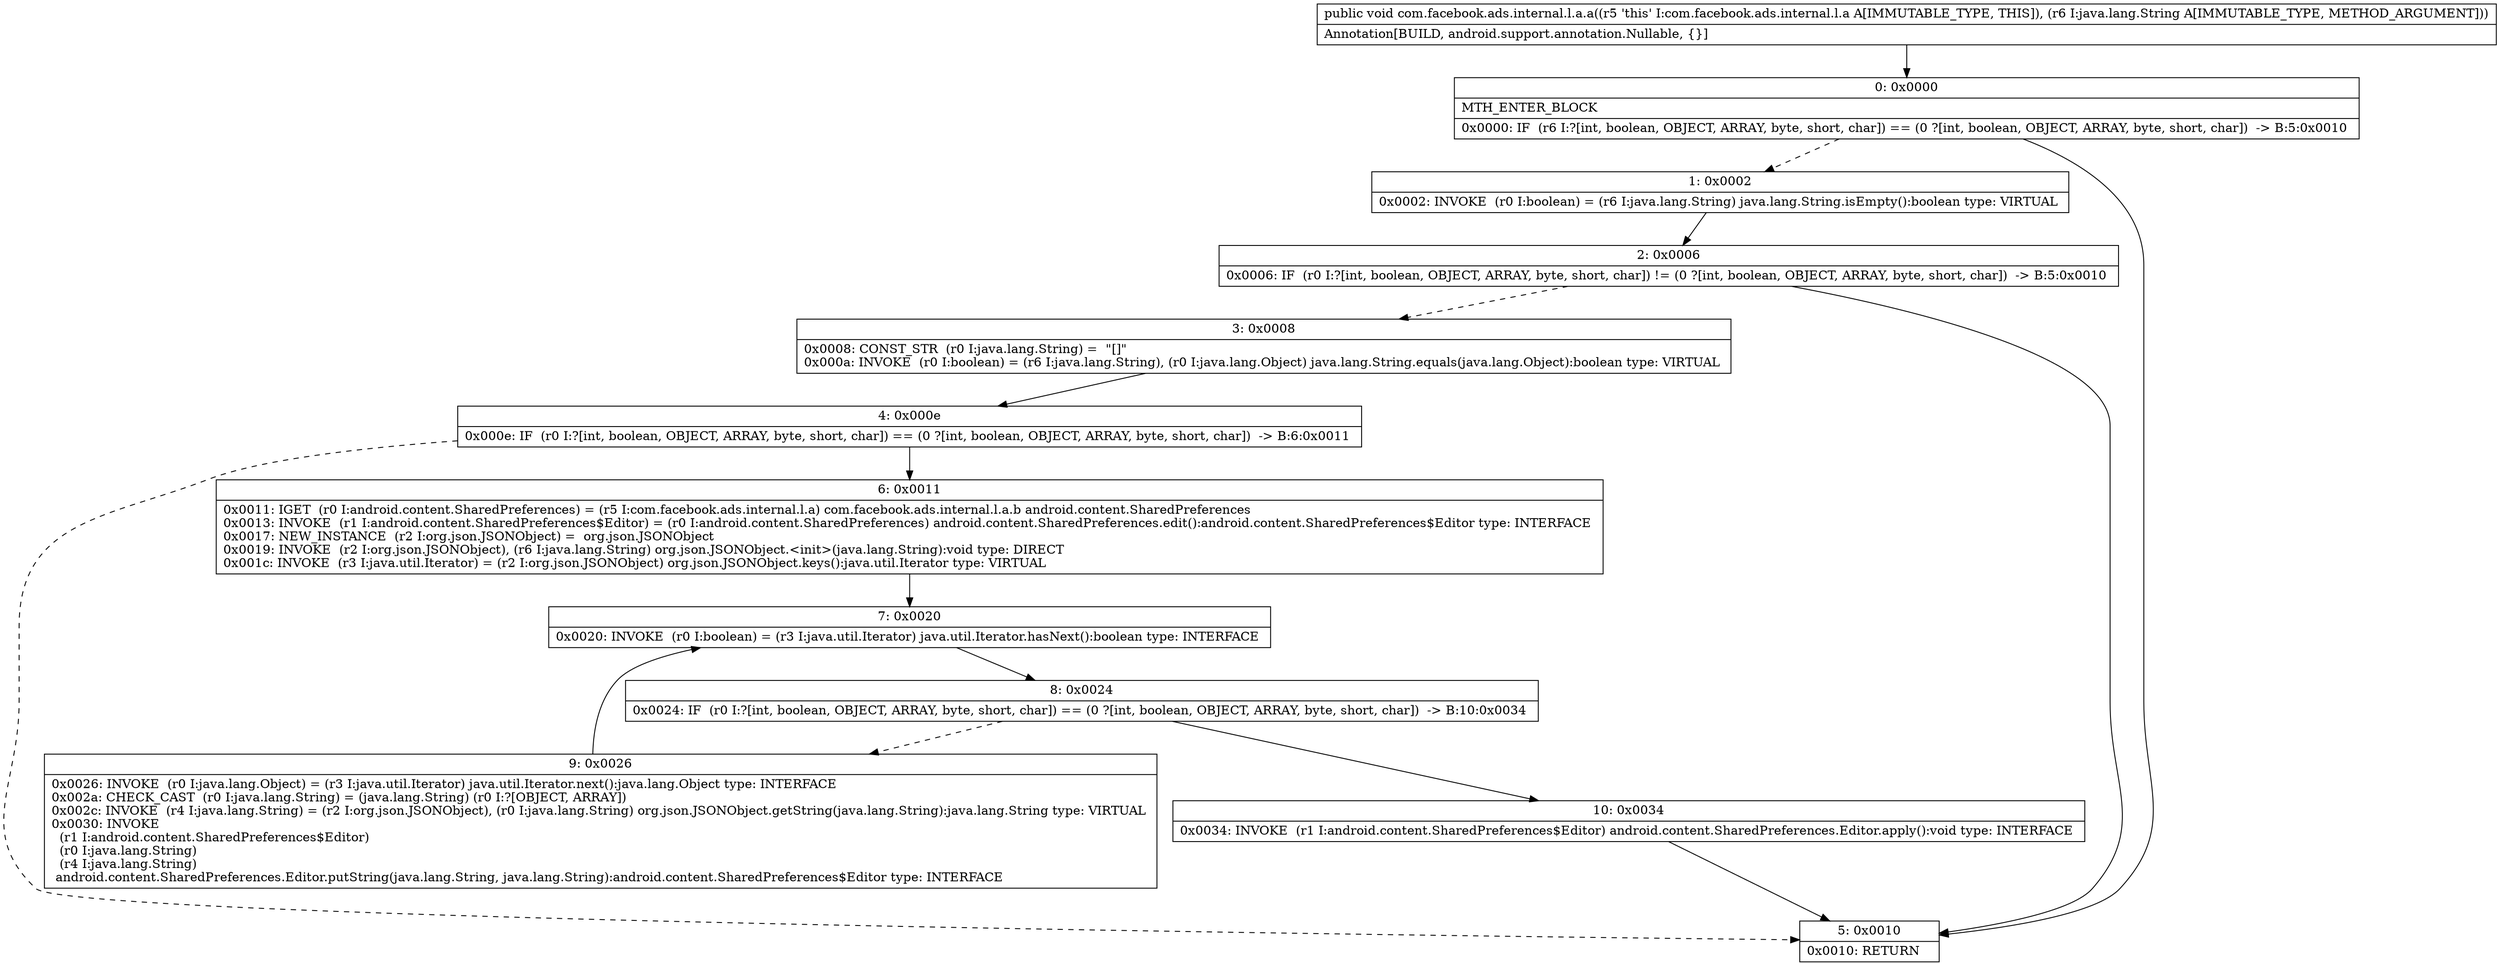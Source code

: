 digraph "CFG forcom.facebook.ads.internal.l.a.a(Ljava\/lang\/String;)V" {
Node_0 [shape=record,label="{0\:\ 0x0000|MTH_ENTER_BLOCK\l|0x0000: IF  (r6 I:?[int, boolean, OBJECT, ARRAY, byte, short, char]) == (0 ?[int, boolean, OBJECT, ARRAY, byte, short, char])  \-\> B:5:0x0010 \l}"];
Node_1 [shape=record,label="{1\:\ 0x0002|0x0002: INVOKE  (r0 I:boolean) = (r6 I:java.lang.String) java.lang.String.isEmpty():boolean type: VIRTUAL \l}"];
Node_2 [shape=record,label="{2\:\ 0x0006|0x0006: IF  (r0 I:?[int, boolean, OBJECT, ARRAY, byte, short, char]) != (0 ?[int, boolean, OBJECT, ARRAY, byte, short, char])  \-\> B:5:0x0010 \l}"];
Node_3 [shape=record,label="{3\:\ 0x0008|0x0008: CONST_STR  (r0 I:java.lang.String) =  \"[]\" \l0x000a: INVOKE  (r0 I:boolean) = (r6 I:java.lang.String), (r0 I:java.lang.Object) java.lang.String.equals(java.lang.Object):boolean type: VIRTUAL \l}"];
Node_4 [shape=record,label="{4\:\ 0x000e|0x000e: IF  (r0 I:?[int, boolean, OBJECT, ARRAY, byte, short, char]) == (0 ?[int, boolean, OBJECT, ARRAY, byte, short, char])  \-\> B:6:0x0011 \l}"];
Node_5 [shape=record,label="{5\:\ 0x0010|0x0010: RETURN   \l}"];
Node_6 [shape=record,label="{6\:\ 0x0011|0x0011: IGET  (r0 I:android.content.SharedPreferences) = (r5 I:com.facebook.ads.internal.l.a) com.facebook.ads.internal.l.a.b android.content.SharedPreferences \l0x0013: INVOKE  (r1 I:android.content.SharedPreferences$Editor) = (r0 I:android.content.SharedPreferences) android.content.SharedPreferences.edit():android.content.SharedPreferences$Editor type: INTERFACE \l0x0017: NEW_INSTANCE  (r2 I:org.json.JSONObject) =  org.json.JSONObject \l0x0019: INVOKE  (r2 I:org.json.JSONObject), (r6 I:java.lang.String) org.json.JSONObject.\<init\>(java.lang.String):void type: DIRECT \l0x001c: INVOKE  (r3 I:java.util.Iterator) = (r2 I:org.json.JSONObject) org.json.JSONObject.keys():java.util.Iterator type: VIRTUAL \l}"];
Node_7 [shape=record,label="{7\:\ 0x0020|0x0020: INVOKE  (r0 I:boolean) = (r3 I:java.util.Iterator) java.util.Iterator.hasNext():boolean type: INTERFACE \l}"];
Node_8 [shape=record,label="{8\:\ 0x0024|0x0024: IF  (r0 I:?[int, boolean, OBJECT, ARRAY, byte, short, char]) == (0 ?[int, boolean, OBJECT, ARRAY, byte, short, char])  \-\> B:10:0x0034 \l}"];
Node_9 [shape=record,label="{9\:\ 0x0026|0x0026: INVOKE  (r0 I:java.lang.Object) = (r3 I:java.util.Iterator) java.util.Iterator.next():java.lang.Object type: INTERFACE \l0x002a: CHECK_CAST  (r0 I:java.lang.String) = (java.lang.String) (r0 I:?[OBJECT, ARRAY]) \l0x002c: INVOKE  (r4 I:java.lang.String) = (r2 I:org.json.JSONObject), (r0 I:java.lang.String) org.json.JSONObject.getString(java.lang.String):java.lang.String type: VIRTUAL \l0x0030: INVOKE  \l  (r1 I:android.content.SharedPreferences$Editor)\l  (r0 I:java.lang.String)\l  (r4 I:java.lang.String)\l android.content.SharedPreferences.Editor.putString(java.lang.String, java.lang.String):android.content.SharedPreferences$Editor type: INTERFACE \l}"];
Node_10 [shape=record,label="{10\:\ 0x0034|0x0034: INVOKE  (r1 I:android.content.SharedPreferences$Editor) android.content.SharedPreferences.Editor.apply():void type: INTERFACE \l}"];
MethodNode[shape=record,label="{public void com.facebook.ads.internal.l.a.a((r5 'this' I:com.facebook.ads.internal.l.a A[IMMUTABLE_TYPE, THIS]), (r6 I:java.lang.String A[IMMUTABLE_TYPE, METHOD_ARGUMENT]))  | Annotation[BUILD, android.support.annotation.Nullable, \{\}]\l}"];
MethodNode -> Node_0;
Node_0 -> Node_1[style=dashed];
Node_0 -> Node_5;
Node_1 -> Node_2;
Node_2 -> Node_3[style=dashed];
Node_2 -> Node_5;
Node_3 -> Node_4;
Node_4 -> Node_5[style=dashed];
Node_4 -> Node_6;
Node_6 -> Node_7;
Node_7 -> Node_8;
Node_8 -> Node_9[style=dashed];
Node_8 -> Node_10;
Node_9 -> Node_7;
Node_10 -> Node_5;
}

